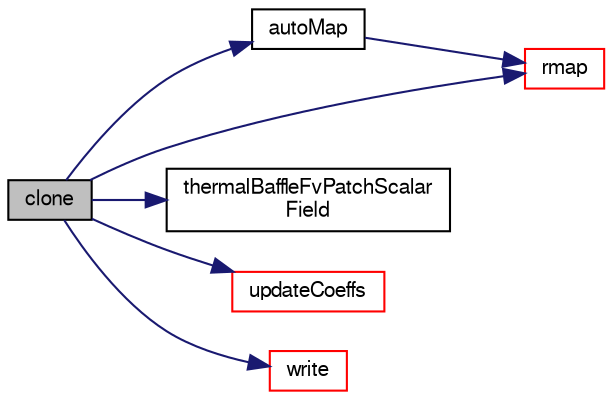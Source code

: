 digraph "clone"
{
  bgcolor="transparent";
  edge [fontname="FreeSans",fontsize="10",labelfontname="FreeSans",labelfontsize="10"];
  node [fontname="FreeSans",fontsize="10",shape=record];
  rankdir="LR";
  Node591 [label="clone",height=0.2,width=0.4,color="black", fillcolor="grey75", style="filled", fontcolor="black"];
  Node591 -> Node592 [color="midnightblue",fontsize="10",style="solid",fontname="FreeSans"];
  Node592 [label="autoMap",height=0.2,width=0.4,color="black",URL="$a29186.html#a0ab0c43ce90d756c88dd81e3d0a9eef5",tooltip="Map (and resize as needed) from self given a mapping object. "];
  Node592 -> Node593 [color="midnightblue",fontsize="10",style="solid",fontname="FreeSans"];
  Node593 [label="rmap",height=0.2,width=0.4,color="red",URL="$a29186.html#a713277715ccc0a5ef466b0516d44731f",tooltip="Reverse map the given fvPatchField onto this fvPatchField. "];
  Node591 -> Node593 [color="midnightblue",fontsize="10",style="solid",fontname="FreeSans"];
  Node591 -> Node985 [color="midnightblue",fontsize="10",style="solid",fontname="FreeSans"];
  Node985 [label="thermalBaffleFvPatchScalar\lField",height=0.2,width=0.4,color="black",URL="$a29186.html#a079859bfdc96fc67471f54b9c4379232",tooltip="Construct from patch and internal field. "];
  Node591 -> Node986 [color="midnightblue",fontsize="10",style="solid",fontname="FreeSans"];
  Node986 [label="updateCoeffs",height=0.2,width=0.4,color="red",URL="$a29186.html#a7e24eafac629d3733181cd942d4c902f",tooltip="Update the coefficients associated with the patch field. "];
  Node591 -> Node1094 [color="midnightblue",fontsize="10",style="solid",fontname="FreeSans"];
  Node1094 [label="write",height=0.2,width=0.4,color="red",URL="$a29186.html#a293fdfec8bdfbd5c3913ab4c9f3454ff",tooltip="Write. "];
}
